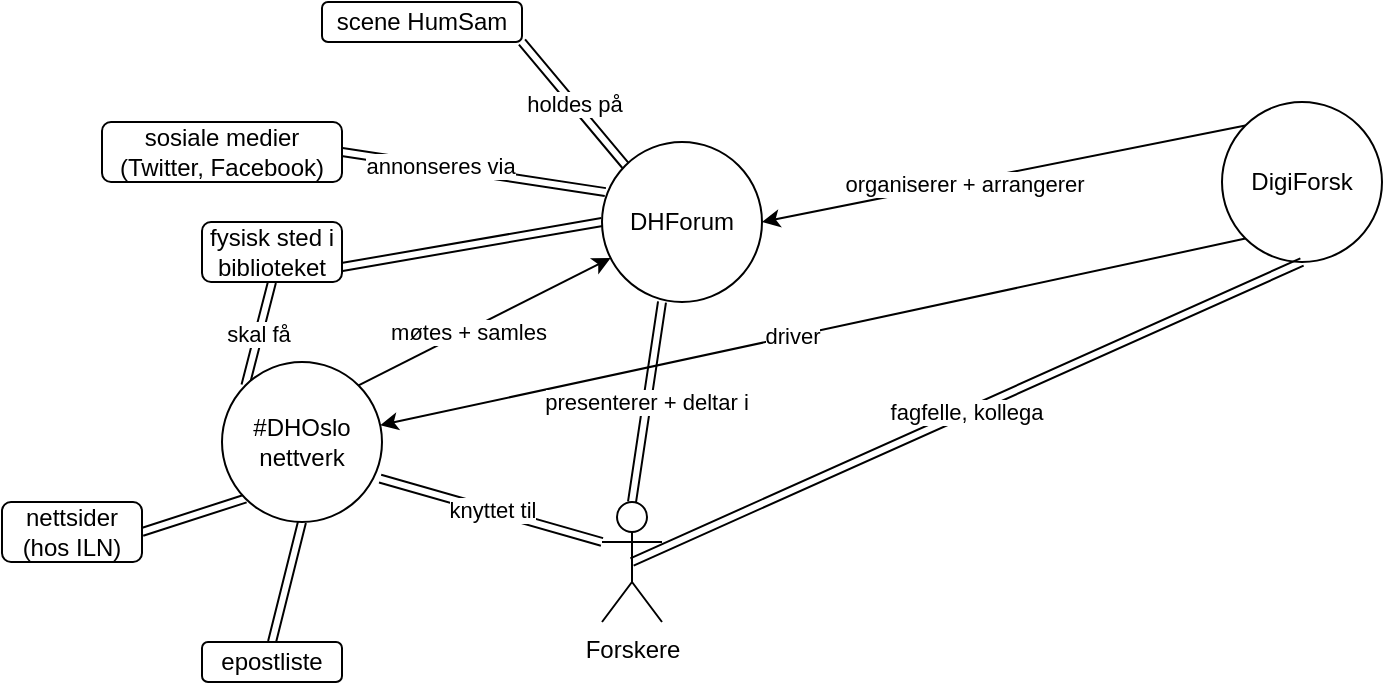 <mxfile version="16.1.4" type="github">
  <diagram name="Page-1" id="ad52d381-51e7-2e0d-a935-2d0ddd2fd229">
    <mxGraphModel dx="1111" dy="615" grid="1" gridSize="10" guides="1" tooltips="1" connect="1" arrows="1" fold="1" page="1" pageScale="1" pageWidth="1100" pageHeight="850" background="none" math="0" shadow="0">
      <root>
        <mxCell id="0" />
        <mxCell id="1" parent="0" />
        <mxCell id="sSV7MeNkoQVSfcenWd8R-6" style="edgeStyle=none;rounded=0;orthogonalLoop=1;jettySize=auto;html=1;exitX=0;exitY=0;exitDx=0;exitDy=0;entryX=1;entryY=0.5;entryDx=0;entryDy=0;" edge="1" parent="1" source="sSV7MeNkoQVSfcenWd8R-1" target="sSV7MeNkoQVSfcenWd8R-2">
          <mxGeometry relative="1" as="geometry" />
        </mxCell>
        <mxCell id="sSV7MeNkoQVSfcenWd8R-7" value="organiserer + arrangerer" style="edgeLabel;html=1;align=center;verticalAlign=middle;resizable=0;points=[];" vertex="1" connectable="0" parent="sSV7MeNkoQVSfcenWd8R-6">
          <mxGeometry x="0.169" y="1" relative="1" as="geometry">
            <mxPoint as="offset" />
          </mxGeometry>
        </mxCell>
        <mxCell id="sSV7MeNkoQVSfcenWd8R-9" style="edgeStyle=none;rounded=0;orthogonalLoop=1;jettySize=auto;html=1;exitX=0;exitY=1;exitDx=0;exitDy=0;" edge="1" parent="1" source="sSV7MeNkoQVSfcenWd8R-1" target="sSV7MeNkoQVSfcenWd8R-8">
          <mxGeometry relative="1" as="geometry" />
        </mxCell>
        <mxCell id="sSV7MeNkoQVSfcenWd8R-10" value="driver" style="edgeLabel;html=1;align=center;verticalAlign=middle;resizable=0;points=[];" vertex="1" connectable="0" parent="sSV7MeNkoQVSfcenWd8R-9">
          <mxGeometry x="0.048" relative="1" as="geometry">
            <mxPoint as="offset" />
          </mxGeometry>
        </mxCell>
        <mxCell id="sSV7MeNkoQVSfcenWd8R-1" value="DigiForsk" style="ellipse;whiteSpace=wrap;html=1;aspect=fixed;" vertex="1" parent="1">
          <mxGeometry x="610" y="120" width="80" height="80" as="geometry" />
        </mxCell>
        <mxCell id="sSV7MeNkoQVSfcenWd8R-23" style="edgeStyle=none;shape=link;rounded=0;orthogonalLoop=1;jettySize=auto;html=1;exitX=0;exitY=0.5;exitDx=0;exitDy=0;entryX=1;entryY=0.75;entryDx=0;entryDy=0;" edge="1" parent="1" source="sSV7MeNkoQVSfcenWd8R-2" target="sSV7MeNkoQVSfcenWd8R-22">
          <mxGeometry relative="1" as="geometry" />
        </mxCell>
        <mxCell id="sSV7MeNkoQVSfcenWd8R-2" value="DHForum" style="ellipse;whiteSpace=wrap;html=1;aspect=fixed;" vertex="1" parent="1">
          <mxGeometry x="300" y="140" width="80" height="80" as="geometry" />
        </mxCell>
        <mxCell id="sSV7MeNkoQVSfcenWd8R-12" style="edgeStyle=none;rounded=0;orthogonalLoop=1;jettySize=auto;html=1;exitX=0.5;exitY=1;exitDx=0;exitDy=0;entryX=0.5;entryY=0;entryDx=0;entryDy=0;shape=link;" edge="1" parent="1" source="sSV7MeNkoQVSfcenWd8R-8" target="sSV7MeNkoQVSfcenWd8R-11">
          <mxGeometry relative="1" as="geometry" />
        </mxCell>
        <mxCell id="sSV7MeNkoQVSfcenWd8R-14" style="edgeStyle=none;shape=link;rounded=0;orthogonalLoop=1;jettySize=auto;html=1;exitX=0;exitY=1;exitDx=0;exitDy=0;entryX=1;entryY=0.5;entryDx=0;entryDy=0;" edge="1" parent="1" source="sSV7MeNkoQVSfcenWd8R-8" target="sSV7MeNkoQVSfcenWd8R-13">
          <mxGeometry relative="1" as="geometry" />
        </mxCell>
        <mxCell id="sSV7MeNkoQVSfcenWd8R-15" style="edgeStyle=none;rounded=0;orthogonalLoop=1;jettySize=auto;html=1;exitX=1;exitY=0;exitDx=0;exitDy=0;" edge="1" parent="1" source="sSV7MeNkoQVSfcenWd8R-8" target="sSV7MeNkoQVSfcenWd8R-2">
          <mxGeometry relative="1" as="geometry" />
        </mxCell>
        <mxCell id="sSV7MeNkoQVSfcenWd8R-16" value="møtes + samles" style="edgeLabel;html=1;align=center;verticalAlign=middle;resizable=0;points=[];" vertex="1" connectable="0" parent="sSV7MeNkoQVSfcenWd8R-15">
          <mxGeometry x="-0.141" relative="1" as="geometry">
            <mxPoint as="offset" />
          </mxGeometry>
        </mxCell>
        <mxCell id="sSV7MeNkoQVSfcenWd8R-24" value="skal få" style="edgeStyle=none;shape=link;rounded=0;orthogonalLoop=1;jettySize=auto;html=1;exitX=0;exitY=0;exitDx=0;exitDy=0;entryX=0.5;entryY=1;entryDx=0;entryDy=0;" edge="1" parent="1" source="sSV7MeNkoQVSfcenWd8R-8" target="sSV7MeNkoQVSfcenWd8R-22">
          <mxGeometry relative="1" as="geometry" />
        </mxCell>
        <mxCell id="sSV7MeNkoQVSfcenWd8R-8" value="#DHOslo nettverk" style="ellipse;whiteSpace=wrap;html=1;aspect=fixed;" vertex="1" parent="1">
          <mxGeometry x="110" y="250" width="80" height="80" as="geometry" />
        </mxCell>
        <mxCell id="sSV7MeNkoQVSfcenWd8R-11" value="epostliste" style="rounded=1;whiteSpace=wrap;html=1;" vertex="1" parent="1">
          <mxGeometry x="100" y="390" width="70" height="20" as="geometry" />
        </mxCell>
        <mxCell id="sSV7MeNkoQVSfcenWd8R-13" value="nettsider (hos ILN)" style="rounded=1;whiteSpace=wrap;html=1;" vertex="1" parent="1">
          <mxGeometry y="320" width="70" height="30" as="geometry" />
        </mxCell>
        <mxCell id="sSV7MeNkoQVSfcenWd8R-18" value="holdes på" style="edgeStyle=none;shape=link;rounded=0;orthogonalLoop=1;jettySize=auto;html=1;exitX=1;exitY=1;exitDx=0;exitDy=0;entryX=0;entryY=0;entryDx=0;entryDy=0;" edge="1" parent="1" source="sSV7MeNkoQVSfcenWd8R-17" target="sSV7MeNkoQVSfcenWd8R-2">
          <mxGeometry relative="1" as="geometry" />
        </mxCell>
        <mxCell id="sSV7MeNkoQVSfcenWd8R-17" value="scene HumSam" style="rounded=1;whiteSpace=wrap;html=1;" vertex="1" parent="1">
          <mxGeometry x="160" y="70" width="100" height="20" as="geometry" />
        </mxCell>
        <mxCell id="sSV7MeNkoQVSfcenWd8R-20" style="edgeStyle=none;shape=link;rounded=0;orthogonalLoop=1;jettySize=auto;html=1;exitX=1;exitY=0.5;exitDx=0;exitDy=0;entryX=0.021;entryY=0.313;entryDx=0;entryDy=0;entryPerimeter=0;" edge="1" parent="1" source="sSV7MeNkoQVSfcenWd8R-19" target="sSV7MeNkoQVSfcenWd8R-2">
          <mxGeometry relative="1" as="geometry" />
        </mxCell>
        <mxCell id="sSV7MeNkoQVSfcenWd8R-21" value="annonseres via" style="edgeLabel;html=1;align=center;verticalAlign=middle;resizable=0;points=[];" vertex="1" connectable="0" parent="sSV7MeNkoQVSfcenWd8R-20">
          <mxGeometry x="-0.255" y="1" relative="1" as="geometry">
            <mxPoint as="offset" />
          </mxGeometry>
        </mxCell>
        <mxCell id="sSV7MeNkoQVSfcenWd8R-19" value="sosiale medier (Twitter, Facebook)" style="rounded=1;whiteSpace=wrap;html=1;" vertex="1" parent="1">
          <mxGeometry x="50" y="130" width="120" height="30" as="geometry" />
        </mxCell>
        <mxCell id="sSV7MeNkoQVSfcenWd8R-22" value="fysisk sted i biblioteket" style="rounded=1;whiteSpace=wrap;html=1;" vertex="1" parent="1">
          <mxGeometry x="100" y="180" width="70" height="30" as="geometry" />
        </mxCell>
        <mxCell id="sSV7MeNkoQVSfcenWd8R-28" value="knyttet til" style="edgeStyle=none;shape=link;rounded=0;orthogonalLoop=1;jettySize=auto;html=1;exitX=0;exitY=0.333;exitDx=0;exitDy=0;exitPerimeter=0;entryX=0.988;entryY=0.729;entryDx=0;entryDy=0;entryPerimeter=0;" edge="1" parent="1" source="sSV7MeNkoQVSfcenWd8R-25" target="sSV7MeNkoQVSfcenWd8R-8">
          <mxGeometry relative="1" as="geometry" />
        </mxCell>
        <mxCell id="sSV7MeNkoQVSfcenWd8R-29" value="presenterer + deltar i" style="edgeStyle=none;shape=link;rounded=0;orthogonalLoop=1;jettySize=auto;html=1;exitX=0.5;exitY=0;exitDx=0;exitDy=0;exitPerimeter=0;entryX=0.375;entryY=1;entryDx=0;entryDy=0;entryPerimeter=0;" edge="1" parent="1" source="sSV7MeNkoQVSfcenWd8R-25" target="sSV7MeNkoQVSfcenWd8R-2">
          <mxGeometry relative="1" as="geometry" />
        </mxCell>
        <mxCell id="sSV7MeNkoQVSfcenWd8R-30" value="fagfelle, kollega" style="edgeStyle=none;shape=link;rounded=0;orthogonalLoop=1;jettySize=auto;html=1;exitX=0.5;exitY=0.5;exitDx=0;exitDy=0;exitPerimeter=0;entryX=0.5;entryY=1;entryDx=0;entryDy=0;" edge="1" parent="1" source="sSV7MeNkoQVSfcenWd8R-25" target="sSV7MeNkoQVSfcenWd8R-1">
          <mxGeometry relative="1" as="geometry" />
        </mxCell>
        <mxCell id="sSV7MeNkoQVSfcenWd8R-25" value="Forskere" style="shape=umlActor;verticalLabelPosition=bottom;verticalAlign=top;html=1;outlineConnect=0;" vertex="1" parent="1">
          <mxGeometry x="300" y="320" width="30" height="60" as="geometry" />
        </mxCell>
      </root>
    </mxGraphModel>
  </diagram>
</mxfile>
